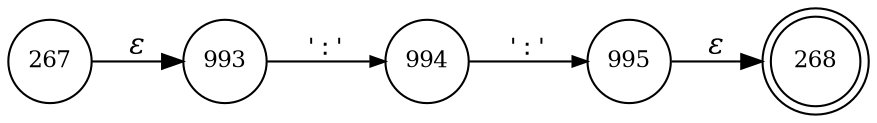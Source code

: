 digraph ATN {
rankdir=LR;
s268[fontsize=11, label="268", shape=doublecircle, fixedsize=true, width=.6];
s993[fontsize=11,label="993", shape=circle, fixedsize=true, width=.55, peripheries=1];
s994[fontsize=11,label="994", shape=circle, fixedsize=true, width=.55, peripheries=1];
s995[fontsize=11,label="995", shape=circle, fixedsize=true, width=.55, peripheries=1];
s267[fontsize=11,label="267", shape=circle, fixedsize=true, width=.55, peripheries=1];
s267 -> s993 [fontname="Times-Italic", label="&epsilon;"];
s993 -> s994 [fontsize=11, fontname="Courier", arrowsize=.7, label = "':'", arrowhead = normal];
s994 -> s995 [fontsize=11, fontname="Courier", arrowsize=.7, label = "':'", arrowhead = normal];
s995 -> s268 [fontname="Times-Italic", label="&epsilon;"];
}